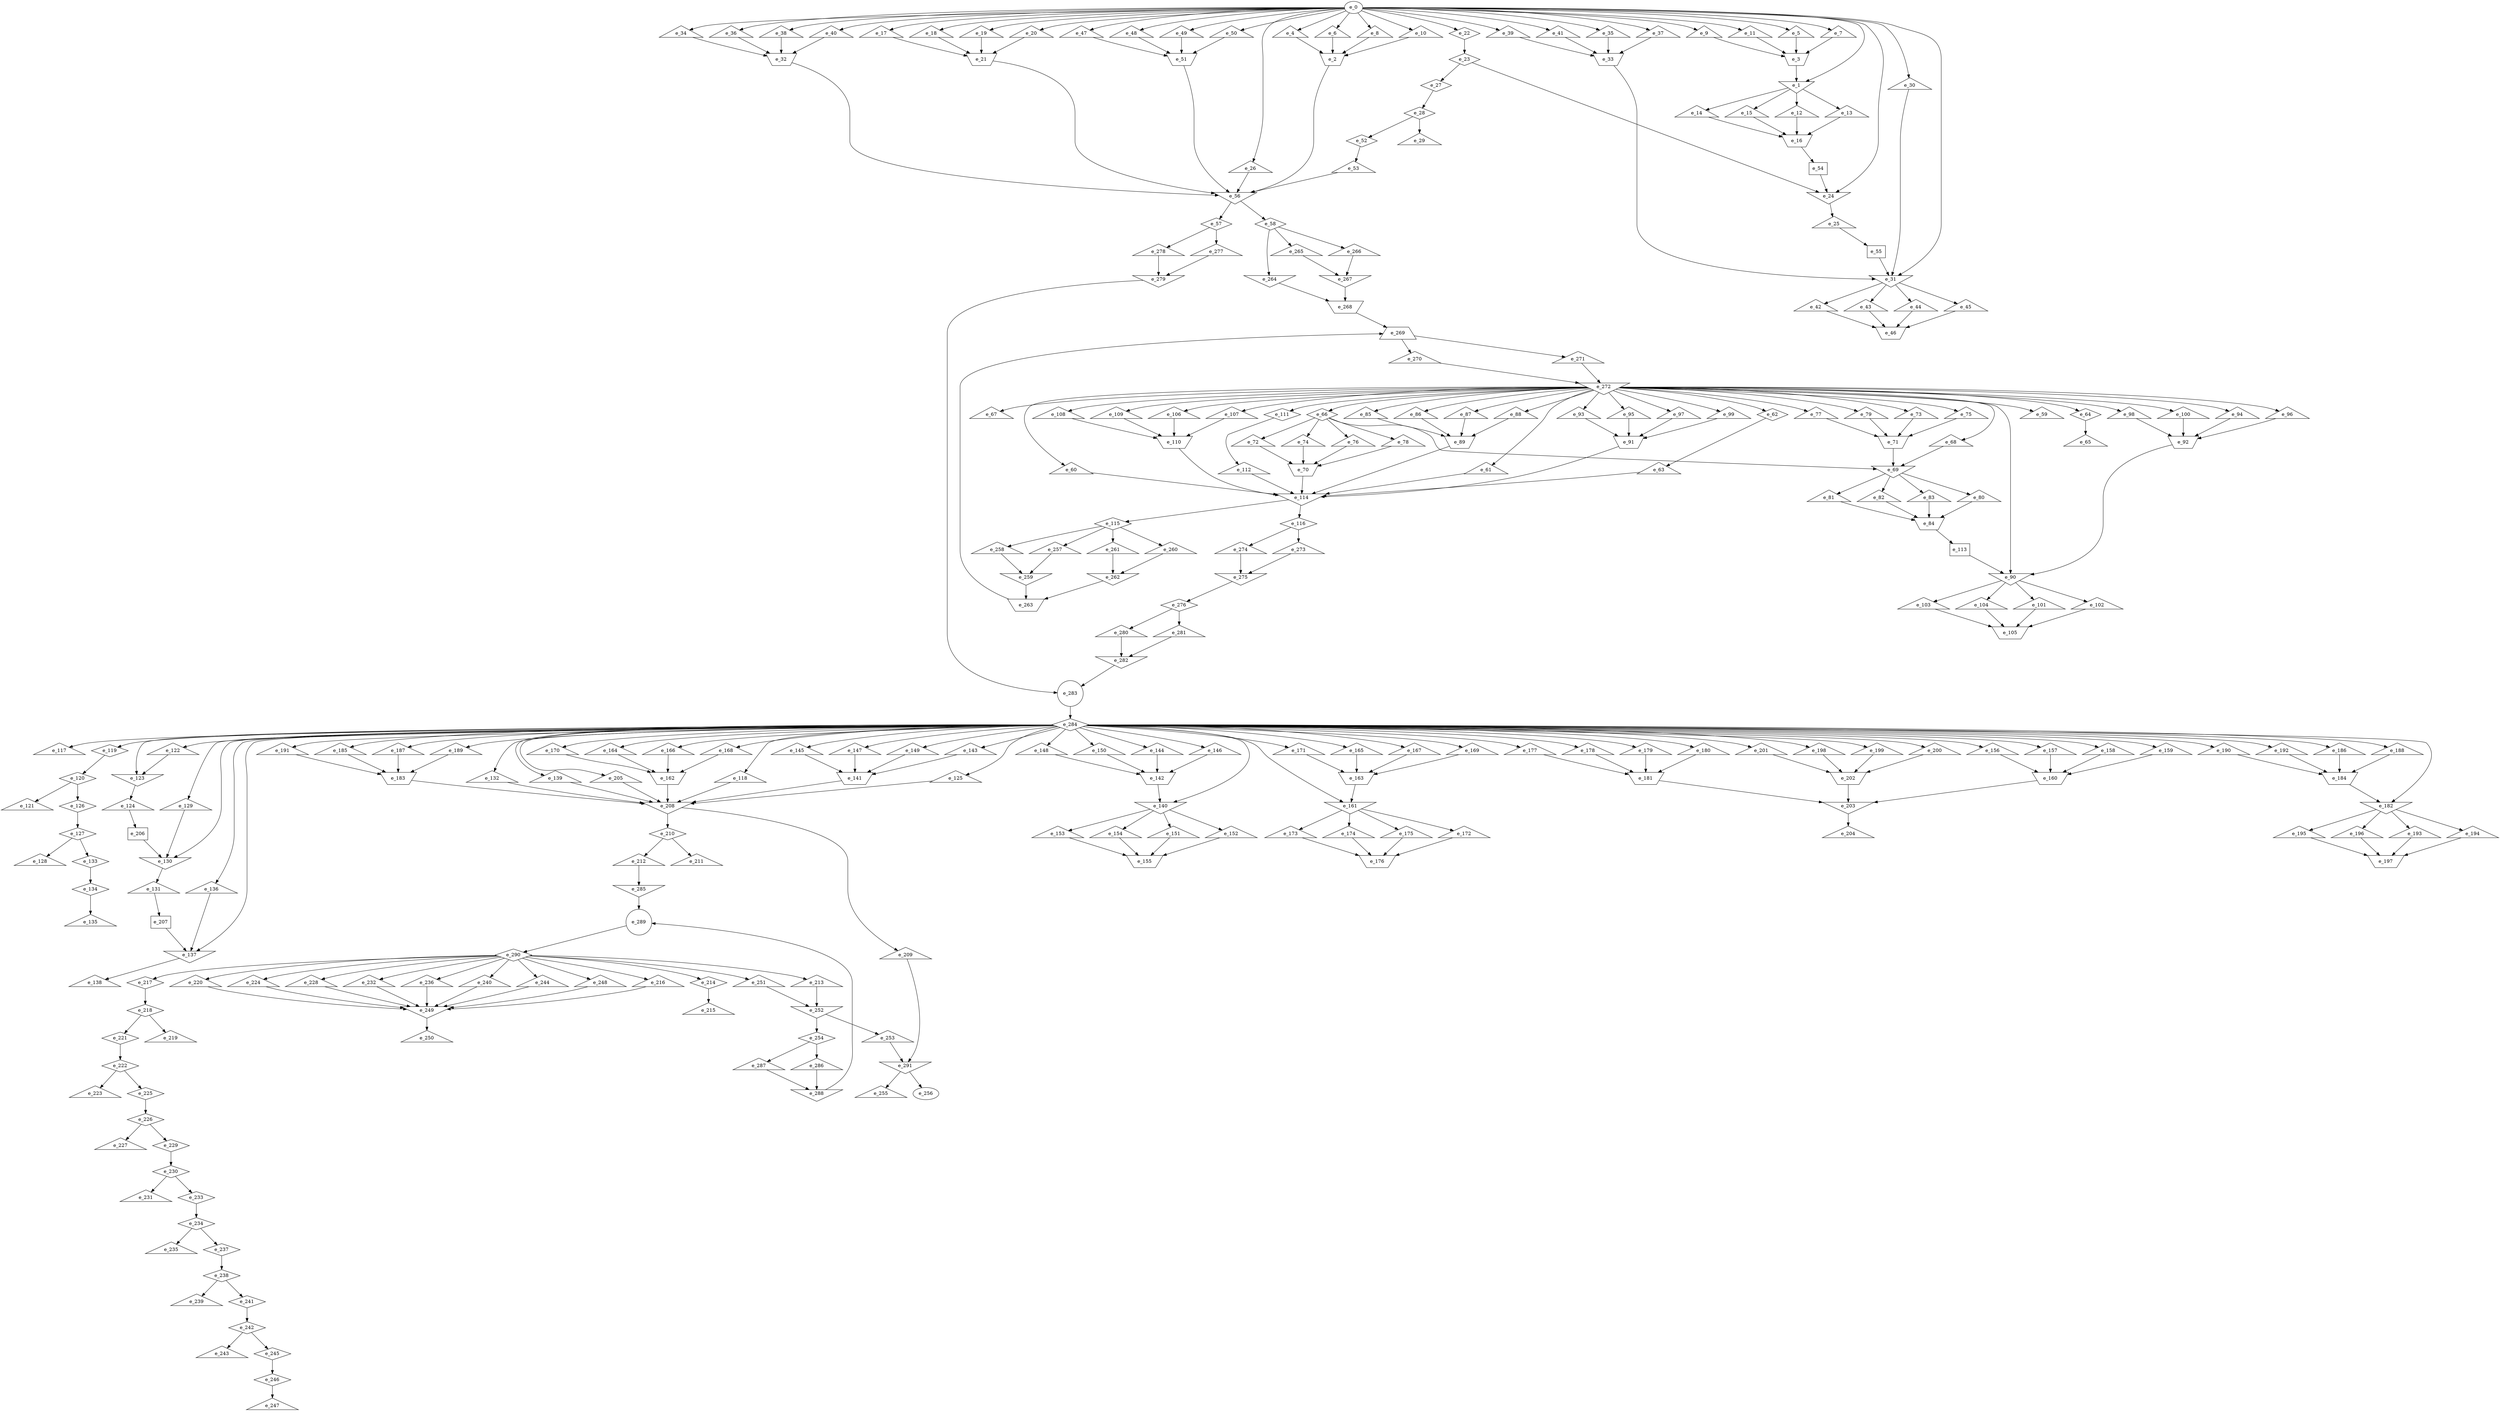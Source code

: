 digraph control_path {
  e_0: entry_node : n ;
  e_1 [shape = invtriangle];
  e_2 [shape = invtrapezium];
  e_3 [shape = invtrapezium];
  e_4 [shape = triangle];
  e_5 [shape = triangle];
  e_6 [shape = triangle];
  e_7 [shape = triangle];
  e_8 [shape = triangle];
  e_9 [shape = triangle];
  e_10 [shape = triangle];
  e_11 [shape = triangle];
  e_12 [shape = triangle];
  e_13 [shape = triangle];
  e_14 [shape = triangle];
  e_15 [shape = triangle];
  e_16 [shape = invtrapezium];
  e_17 [shape = triangle];
  e_18 [shape = triangle];
  e_19 [shape = triangle];
  e_20 [shape = triangle];
  e_21 [shape = invtrapezium];
  e_22 [shape = diamond];
  e_23 [shape = diamond];
  e_24 [shape = invtriangle];
  e_25 [shape = triangle];
  e_26 [shape = triangle];
  e_27 [shape = diamond];
  e_28 [shape = diamond];
  e_29 [shape = triangle];
  e_30 [shape = triangle];
  e_31 [shape = invtriangle];
  e_32 [shape = invtrapezium];
  e_33 [shape = invtrapezium];
  e_34 [shape = triangle];
  e_35 [shape = triangle];
  e_36 [shape = triangle];
  e_37 [shape = triangle];
  e_38 [shape = triangle];
  e_39 [shape = triangle];
  e_40 [shape = triangle];
  e_41 [shape = triangle];
  e_42 [shape = triangle];
  e_43 [shape = triangle];
  e_44 [shape = triangle];
  e_45 [shape = triangle];
  e_46 [shape = invtrapezium];
  e_47 [shape = triangle];
  e_48 [shape = triangle];
  e_49 [shape = triangle];
  e_50 [shape = triangle];
  e_51 [shape = invtrapezium];
  e_52 [shape = diamond];
  e_53 [shape = triangle];
  e_54 [shape = dot];
  e_55 [shape = dot];
  e_56 [shape = invtriangle];
  e_57 [shape = diamond];
  e_58 [shape = diamond];
  e_59 [shape = triangle];
  e_60 [shape = triangle];
  e_61 [shape = triangle];
  e_62 [shape = diamond];
  e_63 [shape = triangle];
  e_64 [shape = diamond];
  e_65 [shape = triangle];
  e_66 [shape = diamond];
  e_67 [shape = triangle];
  e_68 [shape = triangle];
  e_69 [shape = invtriangle];
  e_70 [shape = invtrapezium];
  e_71 [shape = invtrapezium];
  e_72 [shape = triangle];
  e_73 [shape = triangle];
  e_74 [shape = triangle];
  e_75 [shape = triangle];
  e_76 [shape = triangle];
  e_77 [shape = triangle];
  e_78 [shape = triangle];
  e_79 [shape = triangle];
  e_80 [shape = triangle];
  e_81 [shape = triangle];
  e_82 [shape = triangle];
  e_83 [shape = triangle];
  e_84 [shape = invtrapezium];
  e_85 [shape = triangle];
  e_86 [shape = triangle];
  e_87 [shape = triangle];
  e_88 [shape = triangle];
  e_89 [shape = invtrapezium];
  e_90 [shape = invtriangle];
  e_91 [shape = invtrapezium];
  e_92 [shape = invtrapezium];
  e_93 [shape = triangle];
  e_94 [shape = triangle];
  e_95 [shape = triangle];
  e_96 [shape = triangle];
  e_97 [shape = triangle];
  e_98 [shape = triangle];
  e_99 [shape = triangle];
  e_100 [shape = triangle];
  e_101 [shape = triangle];
  e_102 [shape = triangle];
  e_103 [shape = triangle];
  e_104 [shape = triangle];
  e_105 [shape = invtrapezium];
  e_106 [shape = triangle];
  e_107 [shape = triangle];
  e_108 [shape = triangle];
  e_109 [shape = triangle];
  e_110 [shape = invtrapezium];
  e_111 [shape = diamond];
  e_112 [shape = triangle];
  e_113 [shape = dot];
  e_114 [shape = invtriangle];
  e_115 [shape = diamond];
  e_116 [shape = diamond];
  e_117 [shape = triangle];
  e_118 [shape = triangle];
  e_119 [shape = diamond];
  e_120 [shape = diamond];
  e_121 [shape = triangle];
  e_122 [shape = triangle];
  e_123 [shape = invtriangle];
  e_124 [shape = triangle];
  e_125 [shape = triangle];
  e_126 [shape = diamond];
  e_127 [shape = diamond];
  e_128 [shape = triangle];
  e_129 [shape = triangle];
  e_130 [shape = invtriangle];
  e_131 [shape = triangle];
  e_132 [shape = triangle];
  e_133 [shape = diamond];
  e_134 [shape = diamond];
  e_135 [shape = triangle];
  e_136 [shape = triangle];
  e_137 [shape = invtriangle];
  e_138 [shape = triangle];
  e_139 [shape = triangle];
  e_140 [shape = invtriangle];
  e_141 [shape = invtrapezium];
  e_142 [shape = invtrapezium];
  e_143 [shape = triangle];
  e_144 [shape = triangle];
  e_145 [shape = triangle];
  e_146 [shape = triangle];
  e_147 [shape = triangle];
  e_148 [shape = triangle];
  e_149 [shape = triangle];
  e_150 [shape = triangle];
  e_151 [shape = triangle];
  e_152 [shape = triangle];
  e_153 [shape = triangle];
  e_154 [shape = triangle];
  e_155 [shape = invtrapezium];
  e_156 [shape = triangle];
  e_157 [shape = triangle];
  e_158 [shape = triangle];
  e_159 [shape = triangle];
  e_160 [shape = invtrapezium];
  e_161 [shape = invtriangle];
  e_162 [shape = invtrapezium];
  e_163 [shape = invtrapezium];
  e_164 [shape = triangle];
  e_165 [shape = triangle];
  e_166 [shape = triangle];
  e_167 [shape = triangle];
  e_168 [shape = triangle];
  e_169 [shape = triangle];
  e_170 [shape = triangle];
  e_171 [shape = triangle];
  e_172 [shape = triangle];
  e_173 [shape = triangle];
  e_174 [shape = triangle];
  e_175 [shape = triangle];
  e_176 [shape = invtrapezium];
  e_177 [shape = triangle];
  e_178 [shape = triangle];
  e_179 [shape = triangle];
  e_180 [shape = triangle];
  e_181 [shape = invtrapezium];
  e_182 [shape = invtriangle];
  e_183 [shape = invtrapezium];
  e_184 [shape = invtrapezium];
  e_185 [shape = triangle];
  e_186 [shape = triangle];
  e_187 [shape = triangle];
  e_188 [shape = triangle];
  e_189 [shape = triangle];
  e_190 [shape = triangle];
  e_191 [shape = triangle];
  e_192 [shape = triangle];
  e_193 [shape = triangle];
  e_194 [shape = triangle];
  e_195 [shape = triangle];
  e_196 [shape = triangle];
  e_197 [shape = invtrapezium];
  e_198 [shape = triangle];
  e_199 [shape = triangle];
  e_200 [shape = triangle];
  e_201 [shape = triangle];
  e_202 [shape = invtrapezium];
  e_203 [shape = invtriangle];
  e_204 [shape = triangle];
  e_205 [shape = triangle];
  e_206 [shape = dot];
  e_207 [shape = dot];
  e_208 [shape = invtriangle];
  e_209 [shape = triangle];
  e_210 [shape = diamond];
  e_211 [shape = triangle];
  e_212 [shape = triangle];
  e_213 [shape = triangle];
  e_214 [shape = diamond];
  e_215 [shape = triangle];
  e_216 [shape = triangle];
  e_217 [shape = diamond];
  e_218 [shape = diamond];
  e_219 [shape = triangle];
  e_220 [shape = triangle];
  e_221 [shape = diamond];
  e_222 [shape = diamond];
  e_223 [shape = triangle];
  e_224 [shape = triangle];
  e_225 [shape = diamond];
  e_226 [shape = diamond];
  e_227 [shape = triangle];
  e_228 [shape = triangle];
  e_229 [shape = diamond];
  e_230 [shape = diamond];
  e_231 [shape = triangle];
  e_232 [shape = triangle];
  e_233 [shape = diamond];
  e_234 [shape = diamond];
  e_235 [shape = triangle];
  e_236 [shape = triangle];
  e_237 [shape = diamond];
  e_238 [shape = diamond];
  e_239 [shape = triangle];
  e_240 [shape = triangle];
  e_241 [shape = diamond];
  e_242 [shape = diamond];
  e_243 [shape = triangle];
  e_244 [shape = triangle];
  e_245 [shape = diamond];
  e_246 [shape = diamond];
  e_247 [shape = triangle];
  e_248 [shape = triangle];
  e_249 [shape = invtriangle];
  e_250 [shape = triangle];
  e_251 [shape = triangle];
  e_252 [shape = invtriangle];
  e_253 [shape = triangle];
  e_254 [shape = diamond];
  e_255 [shape = triangle];
  e_256: exit_node : s ;
  e_257 [shape = triangle];
  e_258 [shape = triangle];
  e_259 [shape = invtriangle];
  e_260 [shape = triangle];
  e_261 [shape = triangle];
  e_262 [shape = invtriangle];
  e_263 [shape = invtrapezium];
  e_264 [shape = invtriangle];
  e_265 [shape = triangle];
  e_266 [shape = triangle];
  e_267 [shape = invtriangle];
  e_268 [shape = invtrapezium];
  e_269 [shape = trapezium];
  e_270 [shape = triangle];
  e_271 [shape = triangle];
  e_272 [shape = invtriangle];
  e_273 [shape = triangle];
  e_274 [shape = triangle];
  e_275 [shape = invtriangle];
  e_276 [shape = diamond];
  e_277 [shape = triangle];
  e_278 [shape = triangle];
  e_279 [shape = invtriangle];
  e_280 [shape = triangle];
  e_281 [shape = triangle];
  e_282 [shape = invtriangle];
  e_283 [shape = circle];
  e_284 [shape = diamond];
  e_285 [shape = invtriangle];
  e_286 [shape = triangle];
  e_287 [shape = triangle];
  e_288 [shape = invtriangle];
  e_289 [shape = circle];
  e_290 [shape = diamond];
  e_291 [shape = invtriangle];
  e_0 -> e_1;
  e_3 -> e_1;
  e_4 -> e_2;
  e_6 -> e_2;
  e_8 -> e_2;
  e_10 -> e_2;
  e_5 -> e_3;
  e_7 -> e_3;
  e_9 -> e_3;
  e_11 -> e_3;
  e_0 -> e_4;
  e_0 -> e_5;
  e_0 -> e_6;
  e_0 -> e_7;
  e_0 -> e_8;
  e_0 -> e_9;
  e_0 -> e_10;
  e_0 -> e_11;
  e_1 -> e_12;
  e_1 -> e_13;
  e_1 -> e_14;
  e_1 -> e_15;
  e_12 -> e_16;
  e_13 -> e_16;
  e_14 -> e_16;
  e_15 -> e_16;
  e_0 -> e_17;
  e_0 -> e_18;
  e_0 -> e_19;
  e_0 -> e_20;
  e_17 -> e_21;
  e_18 -> e_21;
  e_19 -> e_21;
  e_20 -> e_21;
  e_0 -> e_22;
  e_22 -> e_23;
  e_0 -> e_24;
  e_54 -> e_24;
  e_23 -> e_24;
  e_24 -> e_25;
  e_0 -> e_26;
  e_23 -> e_27;
  e_27 -> e_28;
  e_28 -> e_29;
  e_0 -> e_30;
  e_0 -> e_31;
  e_30 -> e_31;
  e_33 -> e_31;
  e_55 -> e_31;
  e_34 -> e_32;
  e_36 -> e_32;
  e_38 -> e_32;
  e_40 -> e_32;
  e_35 -> e_33;
  e_37 -> e_33;
  e_39 -> e_33;
  e_41 -> e_33;
  e_0 -> e_34;
  e_0 -> e_35;
  e_0 -> e_36;
  e_0 -> e_37;
  e_0 -> e_38;
  e_0 -> e_39;
  e_0 -> e_40;
  e_0 -> e_41;
  e_31 -> e_42;
  e_31 -> e_43;
  e_31 -> e_44;
  e_31 -> e_45;
  e_42 -> e_46;
  e_43 -> e_46;
  e_44 -> e_46;
  e_45 -> e_46;
  e_0 -> e_47;
  e_0 -> e_48;
  e_0 -> e_49;
  e_0 -> e_50;
  e_47 -> e_51;
  e_48 -> e_51;
  e_49 -> e_51;
  e_50 -> e_51;
  e_28 -> e_52;
  e_52 -> e_53;
  e_16 -> e_54;
  e_25 -> e_55;
  e_26 -> e_56;
  e_32 -> e_56;
  e_51 -> e_56;
  e_53 -> e_56;
  e_2 -> e_56;
  e_21 -> e_56;
  e_56 -> e_57;
  e_56 -> e_58;
  e_272 -> e_59;
  e_272 -> e_60;
  e_272 -> e_61;
  e_272 -> e_62;
  e_62 -> e_63;
  e_272 -> e_64;
  e_64 -> e_65;
  e_272 -> e_66;
  e_272 -> e_67;
  e_272 -> e_68;
  e_66 -> e_69;
  e_68 -> e_69;
  e_71 -> e_69;
  e_72 -> e_70;
  e_74 -> e_70;
  e_76 -> e_70;
  e_78 -> e_70;
  e_73 -> e_71;
  e_75 -> e_71;
  e_77 -> e_71;
  e_79 -> e_71;
  e_66 -> e_72;
  e_272 -> e_73;
  e_66 -> e_74;
  e_272 -> e_75;
  e_66 -> e_76;
  e_272 -> e_77;
  e_66 -> e_78;
  e_272 -> e_79;
  e_69 -> e_80;
  e_69 -> e_81;
  e_69 -> e_82;
  e_69 -> e_83;
  e_80 -> e_84;
  e_81 -> e_84;
  e_82 -> e_84;
  e_83 -> e_84;
  e_272 -> e_85;
  e_272 -> e_86;
  e_272 -> e_87;
  e_272 -> e_88;
  e_85 -> e_89;
  e_86 -> e_89;
  e_87 -> e_89;
  e_88 -> e_89;
  e_92 -> e_90;
  e_113 -> e_90;
  e_272 -> e_90;
  e_93 -> e_91;
  e_95 -> e_91;
  e_97 -> e_91;
  e_99 -> e_91;
  e_94 -> e_92;
  e_96 -> e_92;
  e_98 -> e_92;
  e_100 -> e_92;
  e_272 -> e_93;
  e_272 -> e_94;
  e_272 -> e_95;
  e_272 -> e_96;
  e_272 -> e_97;
  e_272 -> e_98;
  e_272 -> e_99;
  e_272 -> e_100;
  e_90 -> e_101;
  e_90 -> e_102;
  e_90 -> e_103;
  e_90 -> e_104;
  e_101 -> e_105;
  e_102 -> e_105;
  e_103 -> e_105;
  e_104 -> e_105;
  e_272 -> e_106;
  e_272 -> e_107;
  e_272 -> e_108;
  e_272 -> e_109;
  e_106 -> e_110;
  e_107 -> e_110;
  e_108 -> e_110;
  e_109 -> e_110;
  e_272 -> e_111;
  e_111 -> e_112;
  e_84 -> e_113;
  e_70 -> e_114;
  e_89 -> e_114;
  e_91 -> e_114;
  e_60 -> e_114;
  e_61 -> e_114;
  e_63 -> e_114;
  e_110 -> e_114;
  e_112 -> e_114;
  e_114 -> e_115;
  e_114 -> e_116;
  e_284 -> e_117;
  e_284 -> e_118;
  e_284 -> e_119;
  e_119 -> e_120;
  e_120 -> e_121;
  e_284 -> e_122;
  e_122 -> e_123;
  e_284 -> e_123;
  e_123 -> e_124;
  e_284 -> e_125;
  e_120 -> e_126;
  e_126 -> e_127;
  e_127 -> e_128;
  e_284 -> e_129;
  e_129 -> e_130;
  e_206 -> e_130;
  e_284 -> e_130;
  e_130 -> e_131;
  e_284 -> e_132;
  e_127 -> e_133;
  e_133 -> e_134;
  e_134 -> e_135;
  e_284 -> e_136;
  e_136 -> e_137;
  e_207 -> e_137;
  e_284 -> e_137;
  e_137 -> e_138;
  e_284 -> e_139;
  e_142 -> e_140;
  e_284 -> e_140;
  e_143 -> e_141;
  e_145 -> e_141;
  e_147 -> e_141;
  e_149 -> e_141;
  e_144 -> e_142;
  e_146 -> e_142;
  e_148 -> e_142;
  e_150 -> e_142;
  e_284 -> e_143;
  e_284 -> e_144;
  e_284 -> e_145;
  e_284 -> e_146;
  e_284 -> e_147;
  e_284 -> e_148;
  e_284 -> e_149;
  e_284 -> e_150;
  e_140 -> e_151;
  e_140 -> e_152;
  e_140 -> e_153;
  e_140 -> e_154;
  e_151 -> e_155;
  e_152 -> e_155;
  e_153 -> e_155;
  e_154 -> e_155;
  e_284 -> e_156;
  e_284 -> e_157;
  e_284 -> e_158;
  e_284 -> e_159;
  e_156 -> e_160;
  e_157 -> e_160;
  e_158 -> e_160;
  e_159 -> e_160;
  e_163 -> e_161;
  e_284 -> e_161;
  e_164 -> e_162;
  e_166 -> e_162;
  e_168 -> e_162;
  e_170 -> e_162;
  e_165 -> e_163;
  e_167 -> e_163;
  e_169 -> e_163;
  e_171 -> e_163;
  e_284 -> e_164;
  e_284 -> e_165;
  e_284 -> e_166;
  e_284 -> e_167;
  e_284 -> e_168;
  e_284 -> e_169;
  e_284 -> e_170;
  e_284 -> e_171;
  e_161 -> e_172;
  e_161 -> e_173;
  e_161 -> e_174;
  e_161 -> e_175;
  e_172 -> e_176;
  e_173 -> e_176;
  e_174 -> e_176;
  e_175 -> e_176;
  e_284 -> e_177;
  e_284 -> e_178;
  e_284 -> e_179;
  e_284 -> e_180;
  e_177 -> e_181;
  e_178 -> e_181;
  e_179 -> e_181;
  e_180 -> e_181;
  e_184 -> e_182;
  e_284 -> e_182;
  e_185 -> e_183;
  e_187 -> e_183;
  e_189 -> e_183;
  e_191 -> e_183;
  e_186 -> e_184;
  e_188 -> e_184;
  e_190 -> e_184;
  e_192 -> e_184;
  e_284 -> e_185;
  e_284 -> e_186;
  e_284 -> e_187;
  e_284 -> e_188;
  e_284 -> e_189;
  e_284 -> e_190;
  e_284 -> e_191;
  e_284 -> e_192;
  e_182 -> e_193;
  e_182 -> e_194;
  e_182 -> e_195;
  e_182 -> e_196;
  e_193 -> e_197;
  e_194 -> e_197;
  e_195 -> e_197;
  e_196 -> e_197;
  e_284 -> e_198;
  e_284 -> e_199;
  e_284 -> e_200;
  e_284 -> e_201;
  e_198 -> e_202;
  e_199 -> e_202;
  e_200 -> e_202;
  e_201 -> e_202;
  e_160 -> e_203;
  e_181 -> e_203;
  e_202 -> e_203;
  e_203 -> e_204;
  e_284 -> e_205;
  e_124 -> e_206;
  e_131 -> e_207;
  e_118 -> e_208;
  e_125 -> e_208;
  e_132 -> e_208;
  e_139 -> e_208;
  e_141 -> e_208;
  e_162 -> e_208;
  e_183 -> e_208;
  e_205 -> e_208;
  e_208 -> e_209;
  e_208 -> e_210;
  e_210 -> e_211;
  e_210 -> e_212;
  e_290 -> e_213;
  e_290 -> e_214;
  e_214 -> e_215;
  e_290 -> e_216;
  e_290 -> e_217;
  e_217 -> e_218;
  e_218 -> e_219;
  e_290 -> e_220;
  e_218 -> e_221;
  e_221 -> e_222;
  e_222 -> e_223;
  e_290 -> e_224;
  e_222 -> e_225;
  e_225 -> e_226;
  e_226 -> e_227;
  e_290 -> e_228;
  e_226 -> e_229;
  e_229 -> e_230;
  e_230 -> e_231;
  e_290 -> e_232;
  e_230 -> e_233;
  e_233 -> e_234;
  e_234 -> e_235;
  e_290 -> e_236;
  e_234 -> e_237;
  e_237 -> e_238;
  e_238 -> e_239;
  e_290 -> e_240;
  e_238 -> e_241;
  e_241 -> e_242;
  e_242 -> e_243;
  e_290 -> e_244;
  e_242 -> e_245;
  e_245 -> e_246;
  e_246 -> e_247;
  e_290 -> e_248;
  e_216 -> e_249;
  e_220 -> e_249;
  e_224 -> e_249;
  e_228 -> e_249;
  e_232 -> e_249;
  e_236 -> e_249;
  e_240 -> e_249;
  e_244 -> e_249;
  e_248 -> e_249;
  e_249 -> e_250;
  e_290 -> e_251;
  e_213 -> e_252;
  e_251 -> e_252;
  e_252 -> e_253;
  e_252 -> e_254;
  e_291 -> e_255;
  e_291 -> e_256;
  e_115 -> e_257;
  e_115 -> e_258;
  e_257 -> e_259;
  e_258 -> e_259;
  e_115 -> e_260;
  e_115 -> e_261;
  e_260 -> e_262;
  e_261 -> e_262;
  e_259 -> e_263;
  e_262 -> e_263;
  e_58 -> e_264;
  e_58 -> e_265;
  e_58 -> e_266;
  e_265 -> e_267;
  e_266 -> e_267;
  e_264 -> e_268;
  e_267 -> e_268;
  e_263 -> e_269;
  e_268 -> e_269;
  e_269 -> e_270;
  e_269 -> e_271;
  e_270 -> e_272;
  e_271 -> e_272;
  e_116 -> e_273;
  e_116 -> e_274;
  e_273 -> e_275;
  e_274 -> e_275;
  e_275 -> e_276;
  e_57 -> e_277;
  e_57 -> e_278;
  e_277 -> e_279;
  e_278 -> e_279;
  e_276 -> e_280;
  e_276 -> e_281;
  e_280 -> e_282;
  e_281 -> e_282;
  e_279 -> e_283;
  e_282 -> e_283;
  e_283 -> e_284;
  e_212 -> e_285;
  e_254 -> e_286;
  e_254 -> e_287;
  e_286 -> e_288;
  e_287 -> e_288;
  e_285 -> e_289;
  e_288 -> e_289;
  e_289 -> e_290;
  e_209 -> e_291;
  e_253 -> e_291;
}
